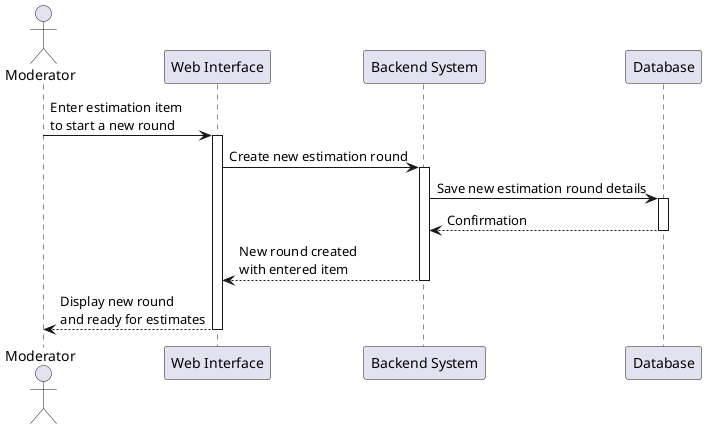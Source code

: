 @startuml
actor Moderator
participant "Web Interface" as WebUI
participant "Backend System" as Backend
participant "Database" as DB

Moderator -> WebUI : Enter estimation item\nto start a new round
activate WebUI

WebUI -> Backend : Create new estimation round
activate Backend

Backend -> DB : Save new estimation round details
activate DB
DB --> Backend : Confirmation
deactivate DB

Backend --> WebUI : New round created\nwith entered item
deactivate Backend

WebUI --> Moderator : Display new round\nand ready for estimates
deactivate WebUI

@enduml